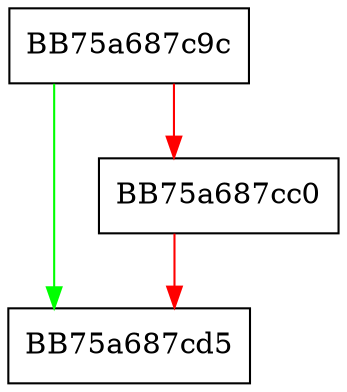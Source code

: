 digraph enlargeAndAppend {
  node [shape="box"];
  graph [splines=ortho];
  BB75a687c9c -> BB75a687cd5 [color="green"];
  BB75a687c9c -> BB75a687cc0 [color="red"];
  BB75a687cc0 -> BB75a687cd5 [color="red"];
}